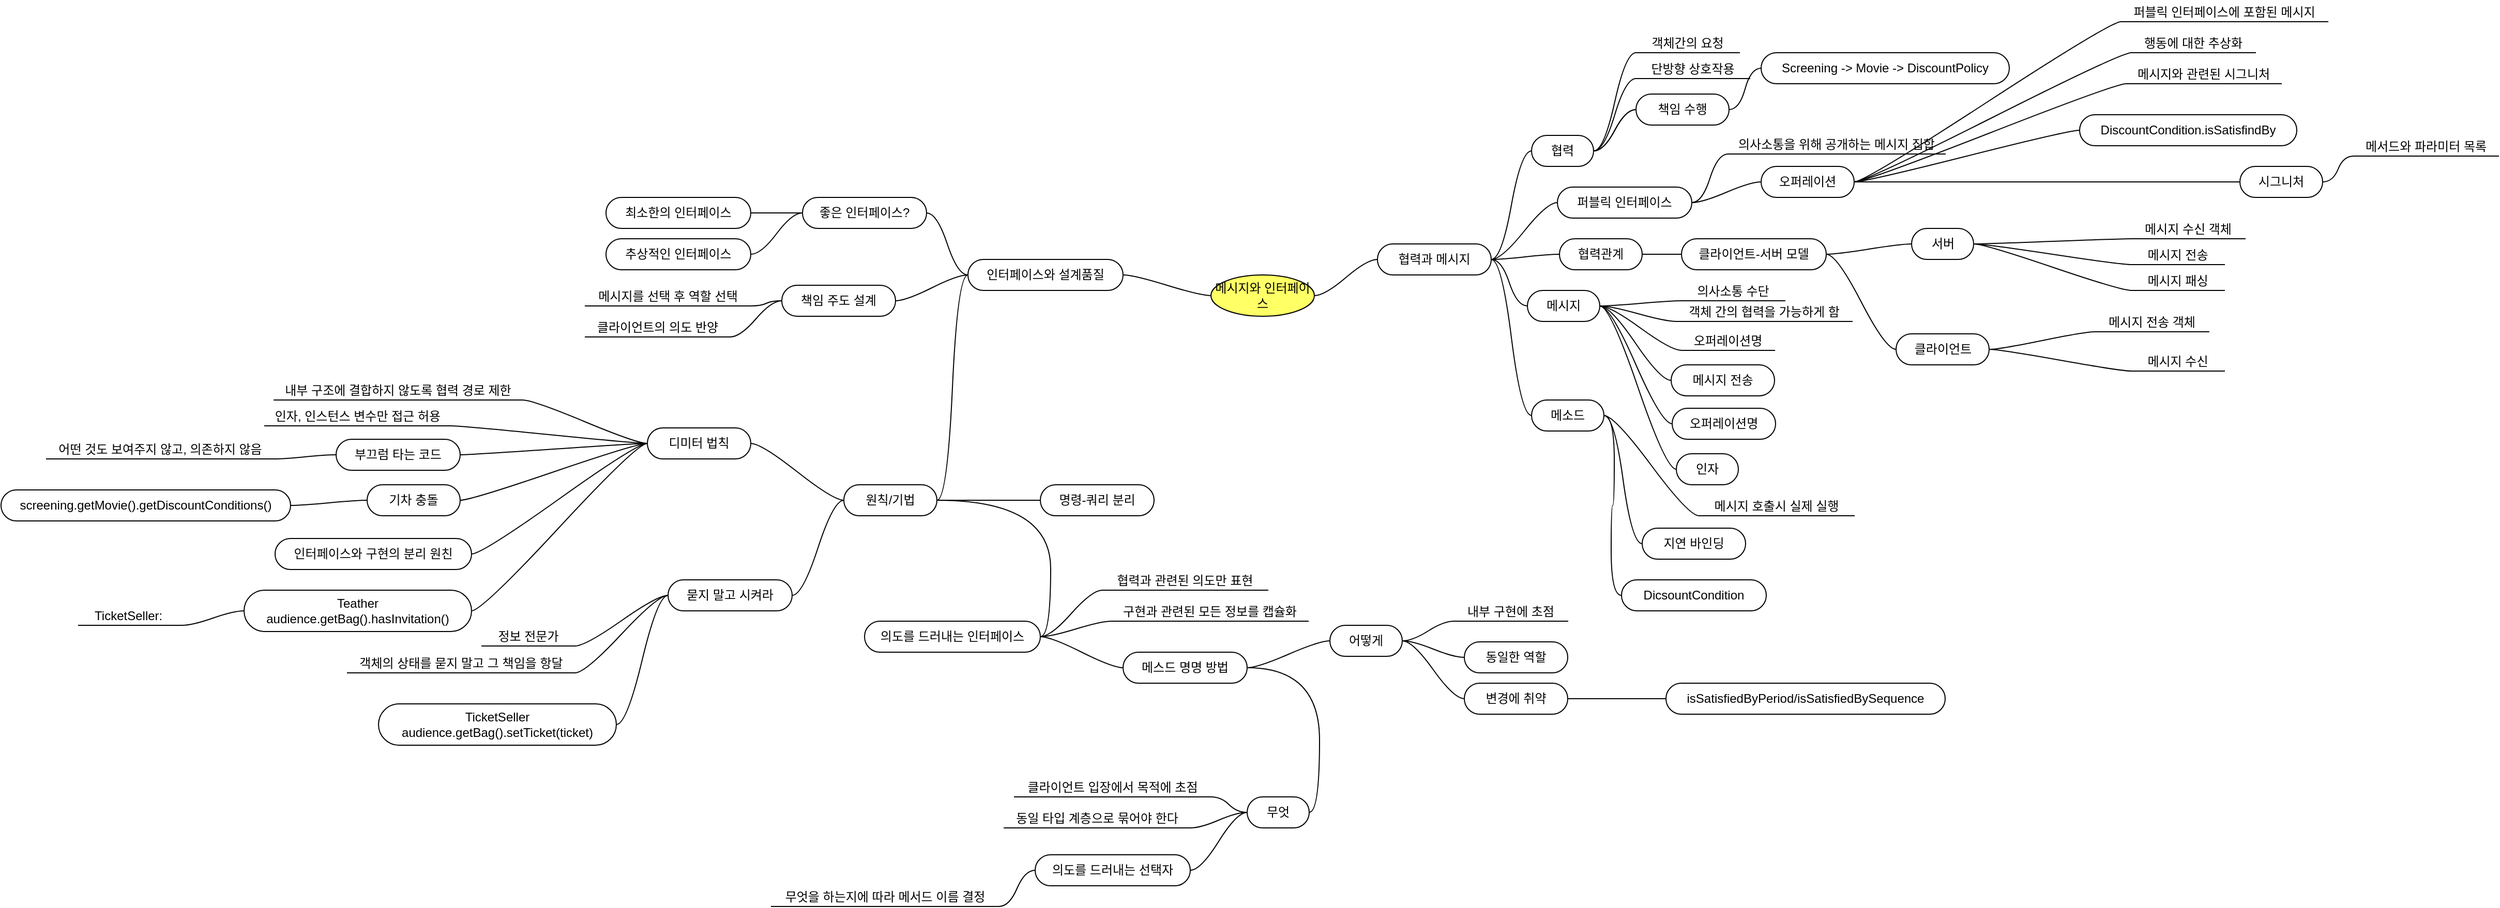 <mxfile version="12.6.5" type="device"><diagram id="qVRHgZTrP4dACm2HoNoG" name="페이지-1"><mxGraphModel dx="4619" dy="2982" grid="1" gridSize="10" guides="1" tooltips="1" connect="1" arrows="1" fold="1" page="1" pageScale="1" pageWidth="827" pageHeight="1169" math="0" shadow="0"><root><mxCell id="0"/><mxCell id="1" parent="0"/><mxCell id="g7JTrddQG_zDjIJKxu5n-1" value="메시지와 인터페이스" style="ellipse;whiteSpace=wrap;html=1;align=center;container=1;recursiveResize=0;treeFolding=1;treeMoving=1;fillColor=#FFFF66;" parent="1" vertex="1"><mxGeometry x="295" y="255" width="100" height="40" as="geometry"/></mxCell><mxCell id="g7JTrddQG_zDjIJKxu5n-2" value="협력과 메시지" style="whiteSpace=wrap;html=1;rounded=1;arcSize=50;align=center;verticalAlign=middle;container=1;recursiveResize=0;strokeWidth=1;autosize=1;spacing=4;treeFolding=1;treeMoving=1;" parent="1" vertex="1"><mxGeometry x="456" y="225" width="110" height="30" as="geometry"/></mxCell><mxCell id="g7JTrddQG_zDjIJKxu5n-3" value="" style="edgeStyle=entityRelationEdgeStyle;startArrow=none;endArrow=none;segment=10;curved=1;" parent="1" source="g7JTrddQG_zDjIJKxu5n-1" target="g7JTrddQG_zDjIJKxu5n-2" edge="1"><mxGeometry relative="1" as="geometry"><mxPoint x="420" y="270" as="sourcePoint"/></mxGeometry></mxCell><mxCell id="g7JTrddQG_zDjIJKxu5n-4" value="인터페이스와 설계품질" style="whiteSpace=wrap;html=1;rounded=1;arcSize=50;align=center;verticalAlign=middle;container=1;recursiveResize=0;strokeWidth=1;autosize=1;spacing=4;treeFolding=1;treeMoving=1;" parent="1" vertex="1"><mxGeometry x="60" y="240" width="150" height="30" as="geometry"/></mxCell><mxCell id="g7JTrddQG_zDjIJKxu5n-5" value="" style="edgeStyle=entityRelationEdgeStyle;startArrow=none;endArrow=none;segment=10;curved=1;" parent="1" source="g7JTrddQG_zDjIJKxu5n-1" target="g7JTrddQG_zDjIJKxu5n-4" edge="1"><mxGeometry relative="1" as="geometry"><mxPoint x="250" y="380" as="sourcePoint"/></mxGeometry></mxCell><mxCell id="g7JTrddQG_zDjIJKxu5n-6" value="협력" style="whiteSpace=wrap;html=1;rounded=1;arcSize=50;align=center;verticalAlign=middle;container=1;recursiveResize=0;strokeWidth=1;autosize=1;spacing=4;treeFolding=1;treeMoving=1;" parent="1" vertex="1"><mxGeometry x="605" y="120" width="60" height="30" as="geometry"/></mxCell><mxCell id="g7JTrddQG_zDjIJKxu5n-7" value="" style="edgeStyle=entityRelationEdgeStyle;startArrow=none;endArrow=none;segment=10;curved=1;" parent="1" source="g7JTrddQG_zDjIJKxu5n-2" target="g7JTrddQG_zDjIJKxu5n-6" edge="1"><mxGeometry relative="1" as="geometry"><mxPoint x="400" y="200" as="sourcePoint"/></mxGeometry></mxCell><mxCell id="g7JTrddQG_zDjIJKxu5n-8" value="객체간의 요청" style="whiteSpace=wrap;html=1;shape=partialRectangle;top=0;left=0;bottom=1;right=0;points=[[0,1],[1,1]];strokeColor=#000000;fillColor=none;align=center;verticalAlign=bottom;routingCenterY=0.5;snapToPoint=1;container=1;recursiveResize=0;autosize=1;treeFolding=1;treeMoving=1;" parent="1" vertex="1"><mxGeometry x="706" y="20" width="100" height="20" as="geometry"/></mxCell><mxCell id="g7JTrddQG_zDjIJKxu5n-9" value="" style="edgeStyle=entityRelationEdgeStyle;startArrow=none;endArrow=none;segment=10;curved=1;" parent="1" source="g7JTrddQG_zDjIJKxu5n-6" target="g7JTrddQG_zDjIJKxu5n-8" edge="1"><mxGeometry relative="1" as="geometry"><mxPoint x="300" y="140" as="sourcePoint"/></mxGeometry></mxCell><mxCell id="g7JTrddQG_zDjIJKxu5n-10" value="메시지" style="whiteSpace=wrap;html=1;rounded=1;arcSize=50;align=center;verticalAlign=middle;container=1;recursiveResize=0;strokeWidth=1;autosize=1;spacing=4;treeFolding=1;treeMoving=1;" parent="1" vertex="1"><mxGeometry x="601" y="270" width="70" height="30" as="geometry"/></mxCell><mxCell id="g7JTrddQG_zDjIJKxu5n-11" value="" style="edgeStyle=entityRelationEdgeStyle;startArrow=none;endArrow=none;segment=10;curved=1;" parent="1" source="g7JTrddQG_zDjIJKxu5n-2" target="g7JTrddQG_zDjIJKxu5n-10" edge="1"><mxGeometry relative="1" as="geometry"><mxPoint x="560" y="250" as="sourcePoint"/></mxGeometry></mxCell><mxCell id="g7JTrddQG_zDjIJKxu5n-12" value="객체 간의 협력을 가능하게 함" style="whiteSpace=wrap;html=1;shape=partialRectangle;top=0;left=0;bottom=1;right=0;points=[[0,1],[1,1]];strokeColor=#000000;fillColor=none;align=center;verticalAlign=bottom;routingCenterY=0.5;snapToPoint=1;container=1;recursiveResize=0;autosize=1;treeFolding=1;treeMoving=1;" parent="1" vertex="1"><mxGeometry x="745" y="280" width="170" height="20" as="geometry"/></mxCell><mxCell id="g7JTrddQG_zDjIJKxu5n-13" value="" style="edgeStyle=entityRelationEdgeStyle;startArrow=none;endArrow=none;segment=10;curved=1;" parent="1" source="g7JTrddQG_zDjIJKxu5n-10" target="g7JTrddQG_zDjIJKxu5n-12" edge="1"><mxGeometry relative="1" as="geometry"><mxPoint x="670" y="198" as="sourcePoint"/></mxGeometry></mxCell><mxCell id="g7JTrddQG_zDjIJKxu5n-14" value="협력관계" style="whiteSpace=wrap;html=1;rounded=1;arcSize=50;align=center;verticalAlign=middle;container=1;recursiveResize=0;strokeWidth=1;autosize=1;spacing=4;treeFolding=1;treeMoving=1;" parent="1" vertex="1"><mxGeometry x="632" y="220" width="80" height="30" as="geometry"/></mxCell><mxCell id="g7JTrddQG_zDjIJKxu5n-15" value="" style="edgeStyle=entityRelationEdgeStyle;startArrow=none;endArrow=none;segment=10;curved=1;" parent="1" source="g7JTrddQG_zDjIJKxu5n-2" target="g7JTrddQG_zDjIJKxu5n-14" edge="1"><mxGeometry relative="1" as="geometry"><mxPoint x="460" y="140" as="sourcePoint"/></mxGeometry></mxCell><mxCell id="g7JTrddQG_zDjIJKxu5n-16" value="클라이언트-서버 모델" style="whiteSpace=wrap;html=1;rounded=1;arcSize=50;align=center;verticalAlign=middle;container=1;recursiveResize=0;strokeWidth=1;autosize=1;spacing=4;treeFolding=1;treeMoving=1;" parent="1" vertex="1"><mxGeometry x="750" y="220" width="140" height="30" as="geometry"/></mxCell><mxCell id="g7JTrddQG_zDjIJKxu5n-17" value="" style="edgeStyle=entityRelationEdgeStyle;startArrow=none;endArrow=none;segment=10;curved=1;" parent="1" source="g7JTrddQG_zDjIJKxu5n-14" target="g7JTrddQG_zDjIJKxu5n-16" edge="1"><mxGeometry relative="1" as="geometry"><mxPoint x="506" y="70" as="sourcePoint"/></mxGeometry></mxCell><mxCell id="g7JTrddQG_zDjIJKxu5n-19" value="클라이언트" style="whiteSpace=wrap;html=1;rounded=1;arcSize=50;align=center;verticalAlign=middle;container=1;recursiveResize=0;strokeWidth=1;autosize=1;spacing=4;treeFolding=1;treeMoving=1;" parent="1" vertex="1"><mxGeometry x="957.5" y="312" width="90" height="30" as="geometry"/></mxCell><mxCell id="g7JTrddQG_zDjIJKxu5n-20" value="" style="edgeStyle=entityRelationEdgeStyle;startArrow=none;endArrow=none;segment=10;curved=1;" parent="1" source="g7JTrddQG_zDjIJKxu5n-16" target="g7JTrddQG_zDjIJKxu5n-19" edge="1"><mxGeometry relative="1" as="geometry"><mxPoint x="450" y="-10" as="sourcePoint"/></mxGeometry></mxCell><mxCell id="g7JTrddQG_zDjIJKxu5n-21" value="서버" style="whiteSpace=wrap;html=1;rounded=1;arcSize=50;align=center;verticalAlign=middle;container=1;recursiveResize=0;strokeWidth=1;autosize=1;spacing=4;treeFolding=1;treeMoving=1;" parent="1" vertex="1"><mxGeometry x="972.5" y="210" width="60" height="30" as="geometry"/></mxCell><mxCell id="g7JTrddQG_zDjIJKxu5n-22" value="" style="edgeStyle=entityRelationEdgeStyle;startArrow=none;endArrow=none;segment=10;curved=1;" parent="1" source="g7JTrddQG_zDjIJKxu5n-16" target="g7JTrddQG_zDjIJKxu5n-21" edge="1"><mxGeometry relative="1" as="geometry"><mxPoint x="620" y="-9.14" as="sourcePoint"/></mxGeometry></mxCell><mxCell id="g7JTrddQG_zDjIJKxu5n-23" value="메시지 전송 객체" style="whiteSpace=wrap;html=1;shape=partialRectangle;top=0;left=0;bottom=1;right=0;points=[[0,1],[1,1]];strokeColor=#000000;fillColor=none;align=center;verticalAlign=bottom;routingCenterY=0.5;snapToPoint=1;container=1;recursiveResize=0;autosize=1;treeFolding=1;treeMoving=1;" parent="1" vertex="1"><mxGeometry x="1150" y="290" width="110" height="20" as="geometry"/></mxCell><mxCell id="g7JTrddQG_zDjIJKxu5n-24" value="" style="edgeStyle=entityRelationEdgeStyle;startArrow=none;endArrow=none;segment=10;curved=1;" parent="1" source="g7JTrddQG_zDjIJKxu5n-19" target="g7JTrddQG_zDjIJKxu5n-23" edge="1"><mxGeometry relative="1" as="geometry"><mxPoint x="520" y="-20" as="sourcePoint"/></mxGeometry></mxCell><mxCell id="g7JTrddQG_zDjIJKxu5n-25" value="메시지 수신 객체" style="whiteSpace=wrap;html=1;shape=partialRectangle;top=0;left=0;bottom=1;right=0;points=[[0,1],[1,1]];strokeColor=#000000;fillColor=none;align=center;verticalAlign=bottom;routingCenterY=0.5;snapToPoint=1;container=1;recursiveResize=0;autosize=1;treeFolding=1;treeMoving=1;" parent="1" vertex="1"><mxGeometry x="1185" y="200" width="110" height="20" as="geometry"/></mxCell><mxCell id="g7JTrddQG_zDjIJKxu5n-26" value="" style="edgeStyle=entityRelationEdgeStyle;startArrow=none;endArrow=none;segment=10;curved=1;" parent="1" source="g7JTrddQG_zDjIJKxu5n-21" target="g7JTrddQG_zDjIJKxu5n-25" edge="1"><mxGeometry relative="1" as="geometry"><mxPoint x="720" y="-20" as="sourcePoint"/></mxGeometry></mxCell><mxCell id="g7JTrddQG_zDjIJKxu5n-27" value="단방향 상호작용" style="whiteSpace=wrap;html=1;shape=partialRectangle;top=0;left=0;bottom=1;right=0;points=[[0,1],[1,1]];strokeColor=#000000;fillColor=none;align=center;verticalAlign=bottom;routingCenterY=0.5;snapToPoint=1;container=1;recursiveResize=0;autosize=1;treeFolding=1;treeMoving=1;" parent="1" vertex="1"><mxGeometry x="706" y="45" width="110" height="20" as="geometry"/></mxCell><mxCell id="g7JTrddQG_zDjIJKxu5n-28" value="" style="edgeStyle=entityRelationEdgeStyle;startArrow=none;endArrow=none;segment=10;curved=1;" parent="1" source="g7JTrddQG_zDjIJKxu5n-6" target="g7JTrddQG_zDjIJKxu5n-27" edge="1"><mxGeometry relative="1" as="geometry"><mxPoint x="310" y="120" as="sourcePoint"/></mxGeometry></mxCell><mxCell id="g7JTrddQG_zDjIJKxu5n-33" value="Screening -&amp;gt; Movie -&amp;gt; DiscountPolicy" style="whiteSpace=wrap;html=1;rounded=1;arcSize=50;align=center;verticalAlign=middle;container=1;recursiveResize=0;strokeWidth=1;autosize=1;spacing=4;treeFolding=1;treeMoving=1;" parent="1" vertex="1"><mxGeometry x="827" y="40" width="240" height="30" as="geometry"/></mxCell><mxCell id="g7JTrddQG_zDjIJKxu5n-34" value="" style="edgeStyle=entityRelationEdgeStyle;startArrow=none;endArrow=none;segment=10;curved=1;" parent="1" source="g7JTrddQG_zDjIJKxu5n-35" target="g7JTrddQG_zDjIJKxu5n-33" edge="1"><mxGeometry relative="1" as="geometry"><mxPoint x="100" y="380" as="sourcePoint"/></mxGeometry></mxCell><mxCell id="g7JTrddQG_zDjIJKxu5n-36" value="" style="edgeStyle=entityRelationEdgeStyle;startArrow=none;endArrow=none;segment=10;curved=1;" parent="1" source="g7JTrddQG_zDjIJKxu5n-6" target="g7JTrddQG_zDjIJKxu5n-35" edge="1"><mxGeometry relative="1" as="geometry"><mxPoint x="340" y="100" as="sourcePoint"/></mxGeometry></mxCell><mxCell id="g7JTrddQG_zDjIJKxu5n-37" value="의사소통 수단" style="whiteSpace=wrap;html=1;shape=partialRectangle;top=0;left=0;bottom=1;right=0;points=[[0,1],[1,1]];strokeColor=#000000;fillColor=none;align=center;verticalAlign=bottom;routingCenterY=0.5;snapToPoint=1;container=1;recursiveResize=0;autosize=1;treeFolding=1;treeMoving=1;" parent="1" vertex="1"><mxGeometry x="750" y="260" width="100" height="20" as="geometry"/></mxCell><mxCell id="g7JTrddQG_zDjIJKxu5n-38" value="" style="edgeStyle=entityRelationEdgeStyle;startArrow=none;endArrow=none;segment=10;curved=1;" parent="1" source="g7JTrddQG_zDjIJKxu5n-10" target="g7JTrddQG_zDjIJKxu5n-37" edge="1"><mxGeometry relative="1" as="geometry"><mxPoint x="671" y="300" as="sourcePoint"/></mxGeometry></mxCell><mxCell id="g7JTrddQG_zDjIJKxu5n-39" value="메시지 전송" style="whiteSpace=wrap;html=1;shape=partialRectangle;top=0;left=0;bottom=1;right=0;points=[[0,1],[1,1]];strokeColor=#000000;fillColor=none;align=center;verticalAlign=bottom;routingCenterY=0.5;snapToPoint=1;container=1;recursiveResize=0;autosize=1;treeFolding=1;treeMoving=1;" parent="1" vertex="1"><mxGeometry x="1185" y="225" width="90" height="20" as="geometry"/></mxCell><mxCell id="g7JTrddQG_zDjIJKxu5n-40" value="" style="edgeStyle=entityRelationEdgeStyle;startArrow=none;endArrow=none;segment=10;curved=1;" parent="1" source="g7JTrddQG_zDjIJKxu5n-21" target="g7JTrddQG_zDjIJKxu5n-39" edge="1"><mxGeometry relative="1" as="geometry"><mxPoint x="965" y="180" as="sourcePoint"/></mxGeometry></mxCell><mxCell id="g7JTrddQG_zDjIJKxu5n-41" value="메시지 패싱" style="whiteSpace=wrap;html=1;shape=partialRectangle;top=0;left=0;bottom=1;right=0;points=[[0,1],[1,1]];strokeColor=#000000;fillColor=none;align=center;verticalAlign=bottom;routingCenterY=0.5;snapToPoint=1;container=1;recursiveResize=0;autosize=1;treeFolding=1;treeMoving=1;" parent="1" vertex="1"><mxGeometry x="1185" y="250" width="90" height="20" as="geometry"/></mxCell><mxCell id="g7JTrddQG_zDjIJKxu5n-42" value="" style="edgeStyle=entityRelationEdgeStyle;startArrow=none;endArrow=none;segment=10;curved=1;" parent="1" source="g7JTrddQG_zDjIJKxu5n-21" target="g7JTrddQG_zDjIJKxu5n-41" edge="1"><mxGeometry relative="1" as="geometry"><mxPoint x="980" y="100" as="sourcePoint"/></mxGeometry></mxCell><mxCell id="g7JTrddQG_zDjIJKxu5n-43" value="메시지 수신" style="whiteSpace=wrap;html=1;shape=partialRectangle;top=0;left=0;bottom=1;right=0;points=[[0,1],[1,1]];strokeColor=#000000;fillColor=none;align=center;verticalAlign=bottom;routingCenterY=0.5;snapToPoint=1;container=1;recursiveResize=0;autosize=1;treeFolding=1;treeMoving=1;" parent="1" vertex="1"><mxGeometry x="1185" y="328" width="90" height="20" as="geometry"/></mxCell><mxCell id="g7JTrddQG_zDjIJKxu5n-44" value="" style="edgeStyle=entityRelationEdgeStyle;startArrow=none;endArrow=none;segment=10;curved=1;" parent="1" source="g7JTrddQG_zDjIJKxu5n-19" target="g7JTrddQG_zDjIJKxu5n-43" edge="1"><mxGeometry relative="1" as="geometry"><mxPoint x="970" y="325" as="sourcePoint"/></mxGeometry></mxCell><mxCell id="g7JTrddQG_zDjIJKxu5n-49" value="오퍼레이션명" style="whiteSpace=wrap;html=1;shape=partialRectangle;top=0;left=0;bottom=1;right=0;points=[[0,1],[1,1]];strokeColor=#000000;fillColor=none;align=center;verticalAlign=bottom;routingCenterY=0.5;snapToPoint=1;container=1;recursiveResize=0;autosize=1;treeFolding=1;treeMoving=1;" parent="1" vertex="1"><mxGeometry x="750" y="308" width="90" height="20" as="geometry"/></mxCell><mxCell id="g7JTrddQG_zDjIJKxu5n-50" value="" style="edgeStyle=entityRelationEdgeStyle;startArrow=none;endArrow=none;segment=10;curved=1;" parent="1" source="g7JTrddQG_zDjIJKxu5n-10" target="g7JTrddQG_zDjIJKxu5n-49" edge="1"><mxGeometry relative="1" as="geometry"><mxPoint x="671" y="390" as="sourcePoint"/></mxGeometry></mxCell><mxCell id="g7JTrddQG_zDjIJKxu5n-51" value="오퍼레이션명" style="whiteSpace=wrap;html=1;rounded=1;arcSize=50;align=center;verticalAlign=middle;container=1;recursiveResize=0;strokeWidth=1;autosize=1;spacing=4;treeFolding=1;treeMoving=1;" parent="1" vertex="1"><mxGeometry x="741" y="384" width="100" height="30" as="geometry"/></mxCell><mxCell id="g7JTrddQG_zDjIJKxu5n-52" value="" style="edgeStyle=entityRelationEdgeStyle;startArrow=none;endArrow=none;segment=10;curved=1;" parent="1" source="g7JTrddQG_zDjIJKxu5n-10" target="g7JTrddQG_zDjIJKxu5n-51" edge="1"><mxGeometry relative="1" as="geometry"><mxPoint x="530" y="440" as="sourcePoint"/></mxGeometry></mxCell><mxCell id="g7JTrddQG_zDjIJKxu5n-53" value="인자" style="whiteSpace=wrap;html=1;rounded=1;arcSize=50;align=center;verticalAlign=middle;container=1;recursiveResize=0;strokeWidth=1;autosize=1;spacing=4;treeFolding=1;treeMoving=1;" parent="1" vertex="1"><mxGeometry x="745" y="428" width="60" height="30" as="geometry"/></mxCell><mxCell id="g7JTrddQG_zDjIJKxu5n-54" value="" style="edgeStyle=entityRelationEdgeStyle;startArrow=none;endArrow=none;segment=10;curved=1;" parent="1" source="g7JTrddQG_zDjIJKxu5n-10" target="g7JTrddQG_zDjIJKxu5n-53" edge="1"><mxGeometry relative="1" as="geometry"><mxPoint x="556" y="490" as="sourcePoint"/></mxGeometry></mxCell><mxCell id="PtSei9z408HLyo9STdNj-1" value="메소드" style="whiteSpace=wrap;html=1;rounded=1;arcSize=50;align=center;verticalAlign=middle;container=1;recursiveResize=0;strokeWidth=1;autosize=1;spacing=4;treeFolding=1;treeMoving=1;" vertex="1" parent="1"><mxGeometry x="605" y="376" width="70" height="30" as="geometry"/></mxCell><mxCell id="PtSei9z408HLyo9STdNj-2" value="" style="edgeStyle=entityRelationEdgeStyle;startArrow=none;endArrow=none;segment=10;curved=1;" edge="1" target="PtSei9z408HLyo9STdNj-1" parent="1" source="g7JTrddQG_zDjIJKxu5n-2"><mxGeometry relative="1" as="geometry"><mxPoint x="388" y="330" as="sourcePoint"/></mxGeometry></mxCell><mxCell id="PtSei9z408HLyo9STdNj-3" value="DicsountCondition" style="whiteSpace=wrap;html=1;rounded=1;arcSize=50;align=center;verticalAlign=middle;container=1;recursiveResize=0;strokeWidth=1;autosize=1;spacing=4;treeFolding=1;treeMoving=1;" vertex="1" parent="1"><mxGeometry x="692" y="550" width="140" height="30" as="geometry"/></mxCell><mxCell id="PtSei9z408HLyo9STdNj-4" value="" style="edgeStyle=entityRelationEdgeStyle;startArrow=none;endArrow=none;segment=10;curved=1;" edge="1" target="PtSei9z408HLyo9STdNj-3" parent="1" source="PtSei9z408HLyo9STdNj-1"><mxGeometry relative="1" as="geometry"><mxPoint x="310" y="390" as="sourcePoint"/></mxGeometry></mxCell><mxCell id="PtSei9z408HLyo9STdNj-5" value="메시지 호출시 실제 실행" style="whiteSpace=wrap;html=1;shape=partialRectangle;top=0;left=0;bottom=1;right=0;points=[[0,1],[1,1]];strokeColor=#000000;fillColor=none;align=center;verticalAlign=bottom;routingCenterY=0.5;snapToPoint=1;container=1;recursiveResize=0;autosize=1;treeFolding=1;treeMoving=1;" vertex="1" parent="1"><mxGeometry x="767" y="468" width="150" height="20" as="geometry"/></mxCell><mxCell id="PtSei9z408HLyo9STdNj-6" value="" style="edgeStyle=entityRelationEdgeStyle;startArrow=none;endArrow=none;segment=10;curved=1;" edge="1" target="PtSei9z408HLyo9STdNj-5" parent="1" source="PtSei9z408HLyo9STdNj-1"><mxGeometry relative="1" as="geometry"><mxPoint x="321" y="448" as="sourcePoint"/></mxGeometry></mxCell><mxCell id="PtSei9z408HLyo9STdNj-7" value="지연 바인딩" style="whiteSpace=wrap;html=1;rounded=1;arcSize=50;align=center;verticalAlign=middle;container=1;recursiveResize=0;strokeWidth=1;autosize=1;spacing=4;treeFolding=1;treeMoving=1;" vertex="1" parent="1"><mxGeometry x="712" y="500" width="100" height="30" as="geometry"/></mxCell><mxCell id="PtSei9z408HLyo9STdNj-8" value="" style="edgeStyle=entityRelationEdgeStyle;startArrow=none;endArrow=none;segment=10;curved=1;" edge="1" target="PtSei9z408HLyo9STdNj-7" parent="1" source="PtSei9z408HLyo9STdNj-1"><mxGeometry relative="1" as="geometry"><mxPoint x="169" y="418" as="sourcePoint"/></mxGeometry></mxCell><mxCell id="PtSei9z408HLyo9STdNj-9" value="퍼블릭 인터페이스" style="whiteSpace=wrap;html=1;rounded=1;arcSize=50;align=center;verticalAlign=middle;container=1;recursiveResize=0;strokeWidth=1;autosize=1;spacing=4;treeFolding=1;treeMoving=1;" vertex="1" parent="1"><mxGeometry x="630" y="170" width="130" height="30" as="geometry"/></mxCell><mxCell id="PtSei9z408HLyo9STdNj-10" value="" style="edgeStyle=entityRelationEdgeStyle;startArrow=none;endArrow=none;segment=10;curved=1;" edge="1" target="PtSei9z408HLyo9STdNj-9" parent="1" source="g7JTrddQG_zDjIJKxu5n-2"><mxGeometry relative="1" as="geometry"><mxPoint x="150" y="210" as="sourcePoint"/></mxGeometry></mxCell><mxCell id="PtSei9z408HLyo9STdNj-11" value="오퍼레이션" style="whiteSpace=wrap;html=1;rounded=1;arcSize=50;align=center;verticalAlign=middle;container=1;recursiveResize=0;strokeWidth=1;autosize=1;spacing=4;treeFolding=1;treeMoving=1;" vertex="1" parent="1"><mxGeometry x="827" y="150" width="90" height="30" as="geometry"/></mxCell><mxCell id="PtSei9z408HLyo9STdNj-12" value="" style="edgeStyle=entityRelationEdgeStyle;startArrow=none;endArrow=none;segment=10;curved=1;" edge="1" target="PtSei9z408HLyo9STdNj-11" parent="1" source="PtSei9z408HLyo9STdNj-9"><mxGeometry relative="1" as="geometry"><mxPoint x="110" y="540" as="sourcePoint"/></mxGeometry></mxCell><mxCell id="PtSei9z408HLyo9STdNj-14" value="의사소통을 위해 공개하는 메시지 집합" style="whiteSpace=wrap;html=1;shape=partialRectangle;top=0;left=0;bottom=1;right=0;points=[[0,1],[1,1]];strokeColor=#000000;fillColor=none;align=center;verticalAlign=bottom;routingCenterY=0.5;snapToPoint=1;container=1;recursiveResize=0;autosize=1;treeFolding=1;treeMoving=1;" vertex="1" parent="1"><mxGeometry x="795" y="118" width="210" height="20" as="geometry"/></mxCell><mxCell id="PtSei9z408HLyo9STdNj-15" value="" style="edgeStyle=entityRelationEdgeStyle;startArrow=none;endArrow=none;segment=10;curved=1;" edge="1" target="PtSei9z408HLyo9STdNj-14" parent="1" source="PtSei9z408HLyo9STdNj-9"><mxGeometry relative="1" as="geometry"><mxPoint x="110" y="540" as="sourcePoint"/></mxGeometry></mxCell><mxCell id="PtSei9z408HLyo9STdNj-20" value="퍼블릭 인터페이스에 포함된 메시지" style="whiteSpace=wrap;html=1;shape=partialRectangle;top=0;left=0;bottom=1;right=0;points=[[0,1],[1,1]];strokeColor=#000000;fillColor=none;align=center;verticalAlign=bottom;routingCenterY=0.5;snapToPoint=1;container=1;recursiveResize=0;autosize=1;treeFolding=1;treeMoving=1;" vertex="1" parent="1"><mxGeometry x="1175" y="-10" width="200" height="20" as="geometry"/></mxCell><mxCell id="PtSei9z408HLyo9STdNj-21" value="" style="edgeStyle=entityRelationEdgeStyle;startArrow=none;endArrow=none;segment=10;curved=1;" edge="1" target="PtSei9z408HLyo9STdNj-20" parent="1" source="PtSei9z408HLyo9STdNj-11"><mxGeometry relative="1" as="geometry"><mxPoint y="540" as="sourcePoint"/></mxGeometry></mxCell><mxCell id="PtSei9z408HLyo9STdNj-22" value="행동에 대한 추상화" style="whiteSpace=wrap;html=1;shape=partialRectangle;top=0;left=0;bottom=1;right=0;points=[[0,1],[1,1]];strokeColor=#000000;fillColor=none;align=center;verticalAlign=bottom;routingCenterY=0.5;snapToPoint=1;container=1;recursiveResize=0;autosize=1;treeFolding=1;treeMoving=1;" vertex="1" parent="1"><mxGeometry x="1185" y="20" width="120" height="20" as="geometry"/></mxCell><mxCell id="PtSei9z408HLyo9STdNj-23" value="" style="edgeStyle=entityRelationEdgeStyle;startArrow=none;endArrow=none;segment=10;curved=1;" edge="1" target="PtSei9z408HLyo9STdNj-22" parent="1" source="PtSei9z408HLyo9STdNj-11"><mxGeometry relative="1" as="geometry"><mxPoint x="-110" y="245" as="sourcePoint"/></mxGeometry></mxCell><mxCell id="PtSei9z408HLyo9STdNj-24" value="메시지와 관련된 시그니처" style="whiteSpace=wrap;html=1;shape=partialRectangle;top=0;left=0;bottom=1;right=0;points=[[0,1],[1,1]];strokeColor=#000000;fillColor=none;align=center;verticalAlign=bottom;routingCenterY=0.5;snapToPoint=1;container=1;recursiveResize=0;autosize=1;treeFolding=1;treeMoving=1;" vertex="1" parent="1"><mxGeometry x="1180" y="50" width="150" height="20" as="geometry"/></mxCell><mxCell id="PtSei9z408HLyo9STdNj-25" value="" style="edgeStyle=entityRelationEdgeStyle;startArrow=none;endArrow=none;segment=10;curved=1;" edge="1" target="PtSei9z408HLyo9STdNj-24" parent="1" source="PtSei9z408HLyo9STdNj-11"><mxGeometry relative="1" as="geometry"><mxPoint x="-110" y="270" as="sourcePoint"/></mxGeometry></mxCell><mxCell id="PtSei9z408HLyo9STdNj-26" value="DiscountCondition.isSatisfindBy" style="whiteSpace=wrap;html=1;rounded=1;arcSize=50;align=center;verticalAlign=middle;container=1;recursiveResize=0;strokeWidth=1;autosize=1;spacing=4;treeFolding=1;treeMoving=1;" vertex="1" parent="1"><mxGeometry x="1135" y="100" width="210" height="30" as="geometry"/></mxCell><mxCell id="PtSei9z408HLyo9STdNj-27" value="" style="edgeStyle=entityRelationEdgeStyle;startArrow=none;endArrow=none;segment=10;curved=1;" edge="1" target="PtSei9z408HLyo9STdNj-26" parent="1" source="PtSei9z408HLyo9STdNj-11"><mxGeometry relative="1" as="geometry"><mxPoint x="-67" y="315" as="sourcePoint"/></mxGeometry></mxCell><mxCell id="PtSei9z408HLyo9STdNj-28" value="시그니처" style="whiteSpace=wrap;html=1;rounded=1;arcSize=50;align=center;verticalAlign=middle;container=1;recursiveResize=0;strokeWidth=1;autosize=1;spacing=4;treeFolding=1;treeMoving=1;" vertex="1" parent="1"><mxGeometry x="1290" y="150" width="80" height="30" as="geometry"/></mxCell><mxCell id="PtSei9z408HLyo9STdNj-29" value="" style="edgeStyle=entityRelationEdgeStyle;startArrow=none;endArrow=none;segment=10;curved=1;" edge="1" target="PtSei9z408HLyo9STdNj-28" parent="1" source="PtSei9z408HLyo9STdNj-11"><mxGeometry relative="1" as="geometry"><mxPoint x="-30" y="398" as="sourcePoint"/></mxGeometry></mxCell><mxCell id="PtSei9z408HLyo9STdNj-30" value="메서드와 파라미터 목록" style="whiteSpace=wrap;html=1;shape=partialRectangle;top=0;left=0;bottom=1;right=0;points=[[0,1],[1,1]];strokeColor=#000000;fillColor=none;align=center;verticalAlign=bottom;routingCenterY=0.5;snapToPoint=1;container=1;recursiveResize=0;autosize=1;treeFolding=1;treeMoving=1;" vertex="1" parent="1"><mxGeometry x="1400" y="120" width="140" height="20" as="geometry"/></mxCell><mxCell id="PtSei9z408HLyo9STdNj-31" value="" style="edgeStyle=entityRelationEdgeStyle;startArrow=none;endArrow=none;segment=10;curved=1;" edge="1" target="PtSei9z408HLyo9STdNj-30" parent="1" source="PtSei9z408HLyo9STdNj-28"><mxGeometry relative="1" as="geometry"><mxPoint x="1136" y="322" as="sourcePoint"/></mxGeometry></mxCell><mxCell id="PtSei9z408HLyo9STdNj-32" value="메시지 전송" style="whiteSpace=wrap;html=1;rounded=1;arcSize=50;align=center;verticalAlign=middle;container=1;recursiveResize=0;strokeWidth=1;autosize=1;spacing=4;treeFolding=1;treeMoving=1;" vertex="1" parent="1"><mxGeometry x="740" y="342" width="100" height="30" as="geometry"/></mxCell><mxCell id="PtSei9z408HLyo9STdNj-33" value="" style="edgeStyle=entityRelationEdgeStyle;startArrow=none;endArrow=none;segment=10;curved=1;" edge="1" target="PtSei9z408HLyo9STdNj-32" parent="1" source="g7JTrddQG_zDjIJKxu5n-10"><mxGeometry relative="1" as="geometry"><mxPoint x="520" y="384" as="sourcePoint"/></mxGeometry></mxCell><mxCell id="PtSei9z408HLyo9STdNj-36" value="좋은 인터페이스?" style="whiteSpace=wrap;html=1;rounded=1;arcSize=50;align=center;verticalAlign=middle;container=1;recursiveResize=0;strokeWidth=1;autosize=1;spacing=4;treeFolding=1;treeMoving=1;fillColor=#FFFFFF;" vertex="1" parent="1"><mxGeometry x="-100" y="180" width="120" height="30" as="geometry"/></mxCell><mxCell id="PtSei9z408HLyo9STdNj-37" value="" style="edgeStyle=entityRelationEdgeStyle;startArrow=none;endArrow=none;segment=10;curved=1;fillColor=#FFFFFF;" edge="1" target="PtSei9z408HLyo9STdNj-36" parent="1" source="g7JTrddQG_zDjIJKxu5n-4"><mxGeometry relative="1" as="geometry"><mxPoint x="-60" y="610" as="sourcePoint"/></mxGeometry></mxCell><mxCell id="PtSei9z408HLyo9STdNj-42" value="최소한의 인터페이스" style="whiteSpace=wrap;html=1;rounded=1;arcSize=50;align=center;verticalAlign=middle;container=1;recursiveResize=0;strokeWidth=1;autosize=1;spacing=4;treeFolding=1;treeMoving=1;fillColor=#FFFFFF;" vertex="1" parent="1"><mxGeometry x="-290" y="180" width="140" height="30" as="geometry"/></mxCell><mxCell id="PtSei9z408HLyo9STdNj-43" value="" style="edgeStyle=entityRelationEdgeStyle;startArrow=none;endArrow=none;segment=10;curved=1;fillColor=#FFFFFF;" edge="1" target="PtSei9z408HLyo9STdNj-42" parent="1" source="PtSei9z408HLyo9STdNj-36"><mxGeometry relative="1" as="geometry"><mxPoint x="40" y="720" as="sourcePoint"/></mxGeometry></mxCell><mxCell id="PtSei9z408HLyo9STdNj-44" value="추상적인 인터페이스" style="whiteSpace=wrap;html=1;rounded=1;arcSize=50;align=center;verticalAlign=middle;container=1;recursiveResize=0;strokeWidth=1;autosize=1;spacing=4;treeFolding=1;treeMoving=1;fillColor=#FFFFFF;" vertex="1" parent="1"><mxGeometry x="-290" y="220" width="140" height="30" as="geometry"/></mxCell><mxCell id="PtSei9z408HLyo9STdNj-45" value="" style="edgeStyle=entityRelationEdgeStyle;startArrow=none;endArrow=none;segment=10;curved=1;fillColor=#FFFFFF;" edge="1" target="PtSei9z408HLyo9STdNj-44" parent="1" source="PtSei9z408HLyo9STdNj-36"><mxGeometry relative="1" as="geometry"><mxPoint x="74" y="770" as="sourcePoint"/></mxGeometry></mxCell><mxCell id="PtSei9z408HLyo9STdNj-46" value="책임 주도 설계" style="whiteSpace=wrap;html=1;rounded=1;arcSize=50;align=center;verticalAlign=middle;container=1;recursiveResize=0;strokeWidth=1;autosize=1;spacing=4;treeFolding=1;treeMoving=1;fillColor=#FFFFFF;" vertex="1" parent="1"><mxGeometry x="-120" y="265" width="110" height="30" as="geometry"/></mxCell><mxCell id="PtSei9z408HLyo9STdNj-47" value="" style="edgeStyle=entityRelationEdgeStyle;startArrow=none;endArrow=none;segment=10;curved=1;fillColor=#FFFFFF;" edge="1" target="PtSei9z408HLyo9STdNj-46" parent="1" source="g7JTrddQG_zDjIJKxu5n-4"><mxGeometry relative="1" as="geometry"><mxPoint x="138" y="520" as="sourcePoint"/></mxGeometry></mxCell><mxCell id="PtSei9z408HLyo9STdNj-48" value="메시지를 선택 후 역할 선택" style="whiteSpace=wrap;html=1;shape=partialRectangle;top=0;left=0;bottom=1;right=0;points=[[0,1],[1,1]];strokeColor=#000000;fillColor=none;align=center;verticalAlign=bottom;routingCenterY=0.5;snapToPoint=1;container=1;recursiveResize=0;autosize=1;treeFolding=1;treeMoving=1;" vertex="1" parent="1"><mxGeometry x="-310" y="265" width="160" height="20" as="geometry"/></mxCell><mxCell id="PtSei9z408HLyo9STdNj-49" value="" style="edgeStyle=entityRelationEdgeStyle;startArrow=none;endArrow=none;segment=10;curved=1;fillColor=#FFFFFF;" edge="1" target="PtSei9z408HLyo9STdNj-48" parent="1" source="PtSei9z408HLyo9STdNj-46"><mxGeometry relative="1" as="geometry"><mxPoint x="-40" y="500" as="sourcePoint"/></mxGeometry></mxCell><mxCell id="PtSei9z408HLyo9STdNj-50" value="클라이언트의 의도 반양" style="whiteSpace=wrap;html=1;shape=partialRectangle;top=0;left=0;bottom=1;right=0;points=[[0,1],[1,1]];strokeColor=#000000;fillColor=none;align=center;verticalAlign=bottom;routingCenterY=0.5;snapToPoint=1;container=1;recursiveResize=0;autosize=1;treeFolding=1;treeMoving=1;" vertex="1" parent="1"><mxGeometry x="-310" y="295" width="140" height="20" as="geometry"/></mxCell><mxCell id="PtSei9z408HLyo9STdNj-51" value="" style="edgeStyle=entityRelationEdgeStyle;startArrow=none;endArrow=none;segment=10;curved=1;fillColor=#FFFFFF;" edge="1" target="PtSei9z408HLyo9STdNj-50" parent="1" source="PtSei9z408HLyo9STdNj-46"><mxGeometry relative="1" as="geometry"><mxPoint x="-74" y="530" as="sourcePoint"/></mxGeometry></mxCell><mxCell id="PtSei9z408HLyo9STdNj-54" value="원칙/기법" style="whiteSpace=wrap;html=1;rounded=1;arcSize=50;align=center;verticalAlign=middle;container=1;recursiveResize=0;strokeWidth=1;autosize=1;spacing=4;treeFolding=1;treeMoving=1;fillColor=#FFFFFF;" vertex="1" parent="1"><mxGeometry x="-60" y="458" width="90" height="30" as="geometry"/></mxCell><mxCell id="PtSei9z408HLyo9STdNj-55" value="" style="edgeStyle=entityRelationEdgeStyle;startArrow=none;endArrow=none;segment=10;curved=1;fillColor=#FFFFFF;" edge="1" target="PtSei9z408HLyo9STdNj-54" parent="1" source="g7JTrddQG_zDjIJKxu5n-4"><mxGeometry relative="1" as="geometry"><mxPoint x="357" y="630" as="sourcePoint"/></mxGeometry></mxCell><mxCell id="PtSei9z408HLyo9STdNj-56" value="디미터 법칙" style="whiteSpace=wrap;html=1;rounded=1;arcSize=50;align=center;verticalAlign=middle;container=1;recursiveResize=0;strokeWidth=1;autosize=1;spacing=4;treeFolding=1;treeMoving=1;fillColor=#FFFFFF;" vertex="1" parent="1"><mxGeometry x="-250" y="403" width="100" height="30" as="geometry"/></mxCell><mxCell id="PtSei9z408HLyo9STdNj-57" value="" style="edgeStyle=entityRelationEdgeStyle;startArrow=none;endArrow=none;segment=10;curved=1;fillColor=#FFFFFF;" edge="1" target="PtSei9z408HLyo9STdNj-56" parent="1" source="PtSei9z408HLyo9STdNj-54"><mxGeometry relative="1" as="geometry"><mxPoint x="724" y="530" as="sourcePoint"/></mxGeometry></mxCell><mxCell id="PtSei9z408HLyo9STdNj-58" value="묻지 말고 시켜라" style="whiteSpace=wrap;html=1;rounded=1;arcSize=50;align=center;verticalAlign=middle;container=1;recursiveResize=0;strokeWidth=1;autosize=1;spacing=4;treeFolding=1;treeMoving=1;fillColor=#FFFFFF;" vertex="1" parent="1"><mxGeometry x="-230" y="550" width="120" height="30" as="geometry"/></mxCell><mxCell id="PtSei9z408HLyo9STdNj-59" value="" style="edgeStyle=entityRelationEdgeStyle;startArrow=none;endArrow=none;segment=10;curved=1;fillColor=#FFFFFF;" edge="1" target="PtSei9z408HLyo9STdNj-58" parent="1" source="PtSei9z408HLyo9STdNj-54"><mxGeometry relative="1" as="geometry"><mxPoint x="701" y="620" as="sourcePoint"/></mxGeometry></mxCell><mxCell id="PtSei9z408HLyo9STdNj-60" value="의도를 드러내는 인터페이스" style="whiteSpace=wrap;html=1;rounded=1;arcSize=50;align=center;verticalAlign=middle;container=1;recursiveResize=0;strokeWidth=1;autosize=1;spacing=4;treeFolding=1;treeMoving=1;fillColor=#FFFFFF;" vertex="1" parent="1"><mxGeometry x="-40" y="590" width="170" height="30" as="geometry"/></mxCell><mxCell id="PtSei9z408HLyo9STdNj-61" value="" style="edgeStyle=entityRelationEdgeStyle;startArrow=none;endArrow=none;segment=10;curved=1;fillColor=#FFFFFF;" edge="1" target="PtSei9z408HLyo9STdNj-60" parent="1" source="PtSei9z408HLyo9STdNj-54"><mxGeometry relative="1" as="geometry"><mxPoint x="551" y="678" as="sourcePoint"/></mxGeometry></mxCell><mxCell id="PtSei9z408HLyo9STdNj-62" value="명령-쿼리 분리" style="whiteSpace=wrap;html=1;rounded=1;arcSize=50;align=center;verticalAlign=middle;container=1;recursiveResize=0;strokeWidth=1;autosize=1;spacing=4;treeFolding=1;treeMoving=1;fillColor=#FFFFFF;" vertex="1" parent="1"><mxGeometry x="130" y="458" width="110" height="30" as="geometry"/></mxCell><mxCell id="PtSei9z408HLyo9STdNj-63" value="" style="edgeStyle=entityRelationEdgeStyle;startArrow=none;endArrow=none;segment=10;curved=1;fillColor=#FFFFFF;" edge="1" target="PtSei9z408HLyo9STdNj-62" parent="1" source="PtSei9z408HLyo9STdNj-54"><mxGeometry relative="1" as="geometry"><mxPoint x="400" y="690" as="sourcePoint"/></mxGeometry></mxCell><mxCell id="PtSei9z408HLyo9STdNj-64" value="내부 구조에 결합하지 않도록 협력 경로 제한" style="whiteSpace=wrap;html=1;shape=partialRectangle;top=0;left=0;bottom=1;right=0;points=[[0,1],[1,1]];strokeColor=#000000;fillColor=none;align=center;verticalAlign=bottom;routingCenterY=0.5;snapToPoint=1;container=1;recursiveResize=0;autosize=1;treeFolding=1;treeMoving=1;" vertex="1" parent="1"><mxGeometry x="-611" y="356" width="240" height="20" as="geometry"/></mxCell><mxCell id="PtSei9z408HLyo9STdNj-65" value="" style="edgeStyle=entityRelationEdgeStyle;startArrow=none;endArrow=none;segment=10;curved=1;fillColor=#FFFFFF;" edge="1" target="PtSei9z408HLyo9STdNj-64" parent="1" source="PtSei9z408HLyo9STdNj-56"><mxGeometry relative="1" as="geometry"><mxPoint x="890" y="500" as="sourcePoint"/></mxGeometry></mxCell><mxCell id="PtSei9z408HLyo9STdNj-66" value="인자, 인스턴스 변수만 접근 허용" style="whiteSpace=wrap;html=1;shape=partialRectangle;top=0;left=0;bottom=1;right=0;points=[[0,1],[1,1]];strokeColor=#000000;fillColor=none;align=center;verticalAlign=bottom;routingCenterY=0.5;snapToPoint=1;container=1;recursiveResize=0;autosize=1;treeFolding=1;treeMoving=1;" vertex="1" parent="1"><mxGeometry x="-620" y="381" width="180" height="20" as="geometry"/></mxCell><mxCell id="PtSei9z408HLyo9STdNj-67" value="" style="edgeStyle=entityRelationEdgeStyle;startArrow=none;endArrow=none;segment=10;curved=1;fillColor=#FFFFFF;" edge="1" target="PtSei9z408HLyo9STdNj-66" parent="1" source="PtSei9z408HLyo9STdNj-56"><mxGeometry relative="1" as="geometry"><mxPoint x="860" y="558" as="sourcePoint"/></mxGeometry></mxCell><mxCell id="PtSei9z408HLyo9STdNj-68" value="부끄럼 타는 코드" style="whiteSpace=wrap;html=1;rounded=1;arcSize=50;align=center;verticalAlign=middle;container=1;recursiveResize=0;strokeWidth=1;autosize=1;spacing=4;treeFolding=1;treeMoving=1;fillColor=#FFFFFF;" vertex="1" parent="1"><mxGeometry x="-551" y="414" width="120" height="30" as="geometry"/></mxCell><mxCell id="PtSei9z408HLyo9STdNj-69" value="" style="edgeStyle=entityRelationEdgeStyle;startArrow=none;endArrow=none;segment=10;curved=1;fillColor=#FFFFFF;" edge="1" target="PtSei9z408HLyo9STdNj-68" parent="1" source="PtSei9z408HLyo9STdNj-56"><mxGeometry relative="1" as="geometry"><mxPoint x="793" y="446" as="sourcePoint"/></mxGeometry></mxCell><mxCell id="PtSei9z408HLyo9STdNj-70" value="어떤 것도 보여주지 않고, 의존하지 않음" style="whiteSpace=wrap;html=1;shape=partialRectangle;top=0;left=0;bottom=1;right=0;points=[[0,1],[1,1]];strokeColor=#000000;fillColor=none;align=center;verticalAlign=bottom;routingCenterY=0.5;snapToPoint=1;container=1;recursiveResize=0;autosize=1;treeFolding=1;treeMoving=1;" vertex="1" parent="1"><mxGeometry x="-831" y="413" width="220" height="20" as="geometry"/></mxCell><mxCell id="PtSei9z408HLyo9STdNj-71" value="" style="edgeStyle=entityRelationEdgeStyle;startArrow=none;endArrow=none;segment=10;curved=1;fillColor=#FFFFFF;" edge="1" target="PtSei9z408HLyo9STdNj-70" parent="1" source="PtSei9z408HLyo9STdNj-68"><mxGeometry relative="1" as="geometry"><mxPoint x="940" y="404" as="sourcePoint"/></mxGeometry></mxCell><mxCell id="PtSei9z408HLyo9STdNj-72" value="screening.getMovie().getDiscountConditions()" style="whiteSpace=wrap;html=1;rounded=1;arcSize=50;align=center;verticalAlign=middle;container=1;recursiveResize=0;strokeWidth=1;autosize=1;spacing=4;treeFolding=1;treeMoving=1;fillColor=#FFFFFF;" vertex="1" parent="1"><mxGeometry x="-875" y="463" width="280" height="30" as="geometry"/></mxCell><mxCell id="PtSei9z408HLyo9STdNj-73" value="" style="edgeStyle=entityRelationEdgeStyle;startArrow=none;endArrow=none;segment=10;curved=1;fillColor=#FFFFFF;" edge="1" target="PtSei9z408HLyo9STdNj-72" parent="1" source="PtSei9z408HLyo9STdNj-74"><mxGeometry relative="1" as="geometry"><mxPoint x="918" y="603" as="sourcePoint"/></mxGeometry></mxCell><mxCell id="PtSei9z408HLyo9STdNj-74" value="기차 충돌" style="whiteSpace=wrap;html=1;rounded=1;arcSize=50;align=center;verticalAlign=middle;container=1;recursiveResize=0;strokeWidth=1;autosize=1;spacing=4;treeFolding=1;treeMoving=1;fillColor=#FFFFFF;" vertex="1" parent="1"><mxGeometry x="-521" y="458" width="90" height="30" as="geometry"/></mxCell><mxCell id="PtSei9z408HLyo9STdNj-75" value="" style="edgeStyle=entityRelationEdgeStyle;startArrow=none;endArrow=none;segment=10;curved=1;fillColor=#FFFFFF;" edge="1" target="PtSei9z408HLyo9STdNj-74" parent="1" source="PtSei9z408HLyo9STdNj-56"><mxGeometry relative="1" as="geometry"><mxPoint x="859" y="620" as="sourcePoint"/></mxGeometry></mxCell><mxCell id="PtSei9z408HLyo9STdNj-76" value="객체의 상태를 묻지 말고 그 책임을 항달" style="whiteSpace=wrap;html=1;shape=partialRectangle;top=0;left=0;bottom=1;right=0;points=[[0,1],[1,1]];strokeColor=#000000;fillColor=none;align=center;verticalAlign=bottom;routingCenterY=0.5;snapToPoint=1;container=1;recursiveResize=0;autosize=1;treeFolding=1;treeMoving=1;" vertex="1" parent="1"><mxGeometry x="-540" y="620" width="220" height="20" as="geometry"/></mxCell><mxCell id="PtSei9z408HLyo9STdNj-77" value="" style="edgeStyle=entityRelationEdgeStyle;startArrow=none;endArrow=none;segment=10;curved=1;fillColor=#FFFFFF;" edge="1" target="PtSei9z408HLyo9STdNj-76" parent="1" source="PtSei9z408HLyo9STdNj-58"><mxGeometry relative="1" as="geometry"><mxPoint x="960" y="696" as="sourcePoint"/></mxGeometry></mxCell><mxCell id="PtSei9z408HLyo9STdNj-80" value="정보 전문가" style="whiteSpace=wrap;html=1;shape=partialRectangle;top=0;left=0;bottom=1;right=0;points=[[0,1],[1,1]];strokeColor=#000000;fillColor=none;align=center;verticalAlign=bottom;routingCenterY=0.5;snapToPoint=1;container=1;recursiveResize=0;autosize=1;treeFolding=1;treeMoving=1;" vertex="1" parent="1"><mxGeometry x="-410" y="594" width="90" height="20" as="geometry"/></mxCell><mxCell id="PtSei9z408HLyo9STdNj-81" value="" style="edgeStyle=entityRelationEdgeStyle;startArrow=none;endArrow=none;segment=10;curved=1;fillColor=#FFFFFF;" edge="1" target="PtSei9z408HLyo9STdNj-80" parent="1" source="PtSei9z408HLyo9STdNj-58"><mxGeometry relative="1" as="geometry"><mxPoint x="907.5" y="736" as="sourcePoint"/></mxGeometry></mxCell><mxCell id="PtSei9z408HLyo9STdNj-82" value="어떻게" style="whiteSpace=wrap;html=1;rounded=1;arcSize=50;align=center;verticalAlign=middle;container=1;recursiveResize=0;strokeWidth=1;autosize=1;spacing=4;treeFolding=1;treeMoving=1;fillColor=#FFFFFF;" vertex="1" parent="1"><mxGeometry x="410" y="594" width="70" height="30" as="geometry"/></mxCell><mxCell id="PtSei9z408HLyo9STdNj-83" value="" style="edgeStyle=entityRelationEdgeStyle;startArrow=none;endArrow=none;segment=10;curved=1;fillColor=#FFFFFF;" edge="1" target="PtSei9z408HLyo9STdNj-82" parent="1" source="PtSei9z408HLyo9STdNj-86"><mxGeometry relative="1" as="geometry"><mxPoint x="460" y="763" as="sourcePoint"/></mxGeometry></mxCell><mxCell id="PtSei9z408HLyo9STdNj-84" value="무엇" style="whiteSpace=wrap;html=1;rounded=1;arcSize=50;align=center;verticalAlign=middle;container=1;recursiveResize=0;strokeWidth=1;autosize=1;spacing=4;treeFolding=1;treeMoving=1;fillColor=#FFFFFF;" vertex="1" parent="1"><mxGeometry x="330" y="760" width="60" height="30" as="geometry"/></mxCell><mxCell id="PtSei9z408HLyo9STdNj-85" value="" style="edgeStyle=entityRelationEdgeStyle;startArrow=none;endArrow=none;segment=10;curved=1;fillColor=#FFFFFF;" edge="1" target="PtSei9z408HLyo9STdNj-84" parent="1" source="PtSei9z408HLyo9STdNj-86"><mxGeometry relative="1" as="geometry"><mxPoint x="542" y="728" as="sourcePoint"/></mxGeometry></mxCell><mxCell id="PtSei9z408HLyo9STdNj-86" value="메스드 명명 방법" style="whiteSpace=wrap;html=1;rounded=1;arcSize=50;align=center;verticalAlign=middle;container=1;recursiveResize=0;strokeWidth=1;autosize=1;spacing=4;treeFolding=1;treeMoving=1;fillColor=#FFFFFF;" vertex="1" parent="1"><mxGeometry x="210" y="620" width="120" height="30" as="geometry"/></mxCell><mxCell id="PtSei9z408HLyo9STdNj-87" value="" style="edgeStyle=entityRelationEdgeStyle;startArrow=none;endArrow=none;segment=10;curved=1;fillColor=#FFFFFF;" edge="1" target="PtSei9z408HLyo9STdNj-86" parent="1" source="PtSei9z408HLyo9STdNj-60"><mxGeometry relative="1" as="geometry"><mxPoint x="589" y="791" as="sourcePoint"/></mxGeometry></mxCell><mxCell id="PtSei9z408HLyo9STdNj-88" value="동일한 역할" style="whiteSpace=wrap;html=1;rounded=1;arcSize=50;align=center;verticalAlign=middle;container=1;recursiveResize=0;strokeWidth=1;autosize=1;spacing=4;treeFolding=1;treeMoving=1;fillColor=#FFFFFF;" vertex="1" parent="1"><mxGeometry x="540" y="610" width="100" height="30" as="geometry"/></mxCell><mxCell id="PtSei9z408HLyo9STdNj-89" value="" style="edgeStyle=entityRelationEdgeStyle;startArrow=none;endArrow=none;segment=10;curved=1;fillColor=#FFFFFF;" edge="1" target="PtSei9z408HLyo9STdNj-88" parent="1" source="PtSei9z408HLyo9STdNj-82"><mxGeometry relative="1" as="geometry"><mxPoint x="550" y="900" as="sourcePoint"/></mxGeometry></mxCell><mxCell id="PtSei9z408HLyo9STdNj-90" value="변경에 취약" style="whiteSpace=wrap;html=1;rounded=1;arcSize=50;align=center;verticalAlign=middle;container=1;recursiveResize=0;strokeWidth=1;autosize=1;spacing=4;treeFolding=1;treeMoving=1;fillColor=#FFFFFF;" vertex="1" parent="1"><mxGeometry x="540" y="650" width="100" height="30" as="geometry"/></mxCell><mxCell id="PtSei9z408HLyo9STdNj-91" value="" style="edgeStyle=entityRelationEdgeStyle;startArrow=none;endArrow=none;segment=10;curved=1;fillColor=#FFFFFF;" edge="1" target="PtSei9z408HLyo9STdNj-90" parent="1" source="PtSei9z408HLyo9STdNj-82"><mxGeometry relative="1" as="geometry"><mxPoint x="715" y="880" as="sourcePoint"/></mxGeometry></mxCell><mxCell id="PtSei9z408HLyo9STdNj-92" value="isSatisfiedByPeriod/isSatisfiedBySequence" style="whiteSpace=wrap;html=1;rounded=1;arcSize=50;align=center;verticalAlign=middle;container=1;recursiveResize=0;strokeWidth=1;autosize=1;spacing=4;treeFolding=1;treeMoving=1;fillColor=#FFFFFF;" vertex="1" parent="1"><mxGeometry x="735" y="650" width="270" height="30" as="geometry"/></mxCell><mxCell id="PtSei9z408HLyo9STdNj-93" value="" style="edgeStyle=entityRelationEdgeStyle;startArrow=none;endArrow=none;segment=10;curved=1;fillColor=#FFFFFF;" edge="1" target="PtSei9z408HLyo9STdNj-92" parent="1" source="PtSei9z408HLyo9STdNj-90"><mxGeometry relative="1" as="geometry"><mxPoint x="801" y="789" as="sourcePoint"/></mxGeometry></mxCell><mxCell id="PtSei9z408HLyo9STdNj-96" value="내부 구현에 초점" style="whiteSpace=wrap;html=1;shape=partialRectangle;top=0;left=0;bottom=1;right=0;points=[[0,1],[1,1]];strokeColor=#000000;fillColor=none;align=center;verticalAlign=bottom;routingCenterY=0.5;snapToPoint=1;container=1;recursiveResize=0;autosize=1;treeFolding=1;treeMoving=1;" vertex="1" parent="1"><mxGeometry x="530" y="570" width="110" height="20" as="geometry"/></mxCell><mxCell id="PtSei9z408HLyo9STdNj-97" value="" style="edgeStyle=entityRelationEdgeStyle;startArrow=none;endArrow=none;segment=10;curved=1;fillColor=#FFFFFF;" edge="1" target="PtSei9z408HLyo9STdNj-96" parent="1" source="PtSei9z408HLyo9STdNj-82"><mxGeometry relative="1" as="geometry"><mxPoint x="610" y="795" as="sourcePoint"/></mxGeometry></mxCell><mxCell id="PtSei9z408HLyo9STdNj-98" value="클라이언트 입장에서 목적에 초점" style="whiteSpace=wrap;html=1;shape=partialRectangle;top=0;left=0;bottom=1;right=0;points=[[0,1],[1,1]];strokeColor=#000000;fillColor=none;align=center;verticalAlign=bottom;routingCenterY=0.5;snapToPoint=1;container=1;recursiveResize=0;autosize=1;treeFolding=1;treeMoving=1;" vertex="1" parent="1"><mxGeometry x="105" y="740" width="190" height="20" as="geometry"/></mxCell><mxCell id="PtSei9z408HLyo9STdNj-99" value="" style="edgeStyle=entityRelationEdgeStyle;startArrow=none;endArrow=none;segment=10;curved=1;fillColor=#FFFFFF;" edge="1" target="PtSei9z408HLyo9STdNj-98" parent="1" source="PtSei9z408HLyo9STdNj-84"><mxGeometry relative="1" as="geometry"><mxPoint x="386" y="758" as="sourcePoint"/></mxGeometry></mxCell><mxCell id="PtSei9z408HLyo9STdNj-100" value="동일 타입 계층으로 묶어야 한다" style="whiteSpace=wrap;html=1;shape=partialRectangle;top=0;left=0;bottom=1;right=0;points=[[0,1],[1,1]];strokeColor=#000000;fillColor=none;align=center;verticalAlign=bottom;routingCenterY=0.5;snapToPoint=1;container=1;recursiveResize=0;autosize=1;treeFolding=1;treeMoving=1;" vertex="1" parent="1"><mxGeometry x="95" y="770" width="180" height="20" as="geometry"/></mxCell><mxCell id="PtSei9z408HLyo9STdNj-101" value="" style="edgeStyle=entityRelationEdgeStyle;startArrow=none;endArrow=none;segment=10;curved=1;fillColor=#FFFFFF;" edge="1" target="PtSei9z408HLyo9STdNj-100" parent="1" source="PtSei9z408HLyo9STdNj-84"><mxGeometry relative="1" as="geometry"><mxPoint x="326" y="784" as="sourcePoint"/></mxGeometry></mxCell><mxCell id="PtSei9z408HLyo9STdNj-102" value="의도를 드러내는 선택자" style="whiteSpace=wrap;html=1;rounded=1;arcSize=50;align=center;verticalAlign=middle;container=1;recursiveResize=0;strokeWidth=1;autosize=1;spacing=4;treeFolding=1;treeMoving=1;fillColor=#FFFFFF;" vertex="1" parent="1"><mxGeometry x="125" y="816" width="150" height="30" as="geometry"/></mxCell><mxCell id="PtSei9z408HLyo9STdNj-103" value="" style="edgeStyle=entityRelationEdgeStyle;startArrow=none;endArrow=none;segment=10;curved=1;fillColor=#FFFFFF;" edge="1" target="PtSei9z408HLyo9STdNj-102" parent="1" source="PtSei9z408HLyo9STdNj-84"><mxGeometry relative="1" as="geometry"><mxPoint x="295" y="858" as="sourcePoint"/></mxGeometry></mxCell><mxCell id="PtSei9z408HLyo9STdNj-104" value="무엇을 하는지에 따라 메서드 이름 결정" style="whiteSpace=wrap;html=1;shape=partialRectangle;top=0;left=0;bottom=1;right=0;points=[[0,1],[1,1]];strokeColor=#000000;fillColor=none;align=center;verticalAlign=bottom;routingCenterY=0.5;snapToPoint=1;container=1;recursiveResize=0;autosize=1;treeFolding=1;treeMoving=1;" vertex="1" parent="1"><mxGeometry x="-130" y="846" width="220" height="20" as="geometry"/></mxCell><mxCell id="PtSei9z408HLyo9STdNj-105" value="" style="edgeStyle=entityRelationEdgeStyle;startArrow=none;endArrow=none;segment=10;curved=1;fillColor=#FFFFFF;" edge="1" target="PtSei9z408HLyo9STdNj-104" parent="1" source="PtSei9z408HLyo9STdNj-102"><mxGeometry relative="1" as="geometry"><mxPoint x="114" y="846" as="sourcePoint"/></mxGeometry></mxCell><mxCell id="PtSei9z408HLyo9STdNj-106" value="구현과 관련된 모든 정보를 캡슐화" style="whiteSpace=wrap;html=1;shape=partialRectangle;top=0;left=0;bottom=1;right=0;points=[[0,1],[1,1]];strokeColor=#000000;fillColor=none;align=center;verticalAlign=bottom;routingCenterY=0.5;snapToPoint=1;container=1;recursiveResize=0;autosize=1;treeFolding=1;treeMoving=1;" vertex="1" parent="1"><mxGeometry x="199" y="570" width="190" height="20" as="geometry"/></mxCell><mxCell id="PtSei9z408HLyo9STdNj-107" value="" style="edgeStyle=entityRelationEdgeStyle;startArrow=none;endArrow=none;segment=10;curved=1;fillColor=#FFFFFF;" edge="1" target="PtSei9z408HLyo9STdNj-106" parent="1" source="PtSei9z408HLyo9STdNj-60"><mxGeometry relative="1" as="geometry"><mxPoint x="735" y="656" as="sourcePoint"/></mxGeometry></mxCell><mxCell id="PtSei9z408HLyo9STdNj-108" value="협력과 관련된 의도만 표현" style="whiteSpace=wrap;html=1;shape=partialRectangle;top=0;left=0;bottom=1;right=0;points=[[0,1],[1,1]];strokeColor=#000000;fillColor=none;align=center;verticalAlign=bottom;routingCenterY=0.5;snapToPoint=1;container=1;recursiveResize=0;autosize=1;treeFolding=1;treeMoving=1;" vertex="1" parent="1"><mxGeometry x="190" y="540" width="160" height="20" as="geometry"/></mxCell><mxCell id="PtSei9z408HLyo9STdNj-109" value="" style="edgeStyle=entityRelationEdgeStyle;startArrow=none;endArrow=none;segment=10;curved=1;fillColor=#FFFFFF;" edge="1" target="PtSei9z408HLyo9STdNj-108" parent="1" source="PtSei9z408HLyo9STdNj-60"><mxGeometry relative="1" as="geometry"><mxPoint x="741" y="603" as="sourcePoint"/></mxGeometry></mxCell><mxCell id="PtSei9z408HLyo9STdNj-110" value="Teather&lt;br&gt;audience.getBag().hasInvitation()" style="whiteSpace=wrap;html=1;rounded=1;arcSize=50;align=center;verticalAlign=middle;container=1;recursiveResize=0;strokeWidth=1;autosize=1;spacing=4;treeFolding=1;treeMoving=1;fillColor=#FFFFFF;" vertex="1" parent="1"><mxGeometry x="-640" y="560" width="220" height="40" as="geometry"/></mxCell><mxCell id="PtSei9z408HLyo9STdNj-111" value="" style="edgeStyle=entityRelationEdgeStyle;startArrow=none;endArrow=none;segment=10;curved=1;fillColor=#FFFFFF;" edge="1" target="PtSei9z408HLyo9STdNj-110" parent="1" source="PtSei9z408HLyo9STdNj-56"><mxGeometry relative="1" as="geometry"><mxPoint x="1090" y="468" as="sourcePoint"/></mxGeometry></mxCell><mxCell id="PtSei9z408HLyo9STdNj-112" value="인터페이스와 구현의 분리 원친" style="whiteSpace=wrap;html=1;rounded=1;arcSize=50;align=center;verticalAlign=middle;container=1;recursiveResize=0;strokeWidth=1;autosize=1;spacing=4;treeFolding=1;treeMoving=1;fillColor=#FFFFFF;" vertex="1" parent="1"><mxGeometry x="-610" y="510" width="190" height="30" as="geometry"/></mxCell><mxCell id="PtSei9z408HLyo9STdNj-113" value="" style="edgeStyle=entityRelationEdgeStyle;startArrow=none;endArrow=none;segment=10;curved=1;fillColor=#FFFFFF;" edge="1" target="PtSei9z408HLyo9STdNj-112" parent="1" source="PtSei9z408HLyo9STdNj-56"><mxGeometry relative="1" as="geometry"><mxPoint x="1224" y="354" as="sourcePoint"/></mxGeometry></mxCell><mxCell id="PtSei9z408HLyo9STdNj-114" value="TicketSeller&lt;br&gt;audience.getBag().setTicket(ticket)" style="whiteSpace=wrap;html=1;rounded=1;arcSize=50;align=center;verticalAlign=middle;container=1;recursiveResize=0;strokeWidth=1;autosize=1;spacing=4;treeFolding=1;treeMoving=1;fillColor=#FFFFFF;" vertex="1" parent="1"><mxGeometry x="-510" y="670" width="230" height="40" as="geometry"/></mxCell><mxCell id="PtSei9z408HLyo9STdNj-115" value="" style="edgeStyle=entityRelationEdgeStyle;startArrow=none;endArrow=none;segment=10;curved=1;fillColor=#FFFFFF;" edge="1" target="PtSei9z408HLyo9STdNj-114" parent="1" source="PtSei9z408HLyo9STdNj-58"><mxGeometry relative="1" as="geometry"><mxPoint x="1043" y="521" as="sourcePoint"/></mxGeometry></mxCell><mxCell id="PtSei9z408HLyo9STdNj-118" value="TicketSeller:&amp;nbsp;" style="whiteSpace=wrap;html=1;shape=partialRectangle;top=0;left=0;bottom=1;right=0;points=[[0,1],[1,1]];strokeColor=#000000;fillColor=none;align=center;verticalAlign=bottom;routingCenterY=0.5;snapToPoint=1;container=1;recursiveResize=0;autosize=1;treeFolding=1;treeMoving=1;" vertex="1" parent="1"><mxGeometry x="-800" y="574" width="100" height="20" as="geometry"/></mxCell><mxCell id="PtSei9z408HLyo9STdNj-119" value="" style="edgeStyle=entityRelationEdgeStyle;startArrow=none;endArrow=none;segment=10;curved=1;fillColor=#FFFFFF;" edge="1" target="PtSei9z408HLyo9STdNj-118" parent="1" source="PtSei9z408HLyo9STdNj-110"><mxGeometry relative="1" as="geometry"><mxPoint x="1420" y="412" as="sourcePoint"/></mxGeometry></mxCell><mxCell id="g7JTrddQG_zDjIJKxu5n-35" value="책임 수행" style="whiteSpace=wrap;html=1;rounded=1;arcSize=50;align=center;verticalAlign=middle;container=1;recursiveResize=0;strokeWidth=1;autosize=1;spacing=4;treeFolding=1;treeMoving=1;" parent="1" vertex="1"><mxGeometry x="706" y="80" width="90" height="30" as="geometry"/></mxCell><mxCell id="PtSei9z408HLyo9STdNj-120" value="" style="edgeStyle=entityRelationEdgeStyle;startArrow=none;endArrow=none;segment=10;curved=1;" edge="1" parent="1" source="g7JTrddQG_zDjIJKxu5n-6" target="g7JTrddQG_zDjIJKxu5n-35"><mxGeometry relative="1" as="geometry"><mxPoint x="665" y="135" as="sourcePoint"/><mxPoint x="770" y="105" as="targetPoint"/></mxGeometry></mxCell></root></mxGraphModel></diagram></mxfile>